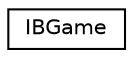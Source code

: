 digraph "Graphical Class Hierarchy"
{
 // LATEX_PDF_SIZE
  edge [fontname="Helvetica",fontsize="10",labelfontname="Helvetica",labelfontsize="10"];
  node [fontname="Helvetica",fontsize="10",shape=record];
  rankdir="LR";
  Node0 [label="IBGame",height=0.2,width=0.4,color="black", fillcolor="white", style="filled",URL="$classib__game_1_1IBGame.html",tooltip=" "];
}
